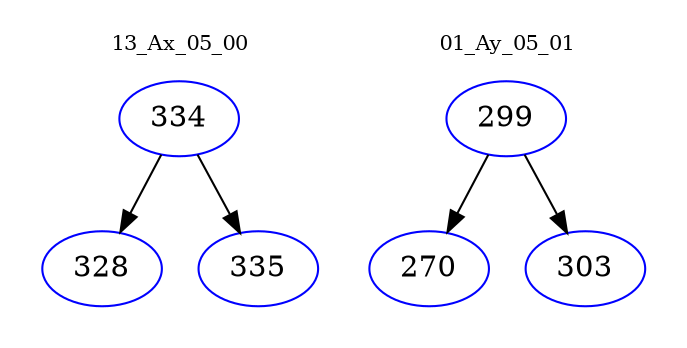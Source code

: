 digraph{
subgraph cluster_0 {
color = white
label = "13_Ax_05_00";
fontsize=10;
T0_334 [label="334", color="blue"]
T0_334 -> T0_328 [color="black"]
T0_328 [label="328", color="blue"]
T0_334 -> T0_335 [color="black"]
T0_335 [label="335", color="blue"]
}
subgraph cluster_1 {
color = white
label = "01_Ay_05_01";
fontsize=10;
T1_299 [label="299", color="blue"]
T1_299 -> T1_270 [color="black"]
T1_270 [label="270", color="blue"]
T1_299 -> T1_303 [color="black"]
T1_303 [label="303", color="blue"]
}
}
